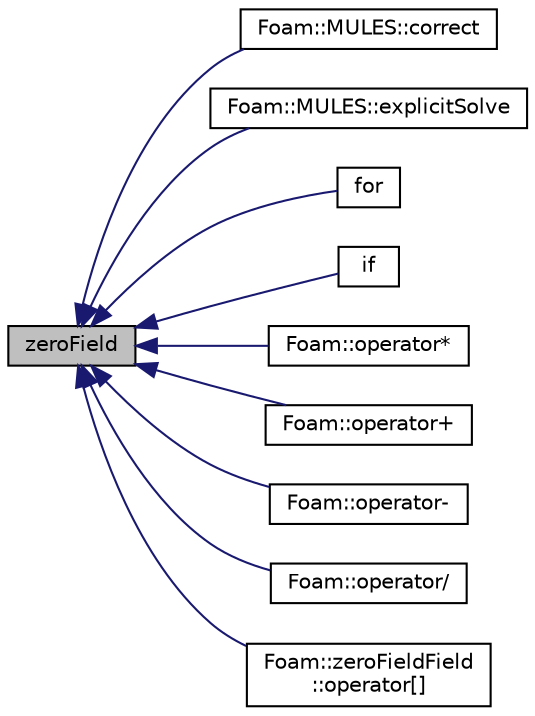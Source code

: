 digraph "zeroField"
{
  bgcolor="transparent";
  edge [fontname="Helvetica",fontsize="10",labelfontname="Helvetica",labelfontsize="10"];
  node [fontname="Helvetica",fontsize="10",shape=record];
  rankdir="LR";
  Node1 [label="zeroField",height=0.2,width=0.4,color="black", fillcolor="grey75", style="filled" fontcolor="black"];
  Node1 -> Node2 [dir="back",color="midnightblue",fontsize="10",style="solid",fontname="Helvetica"];
  Node2 [label="Foam::MULES::correct",height=0.2,width=0.4,color="black",URL="$namespaceFoam_1_1MULES.html#a9dfcf5123b382282b1b0df9261653132"];
  Node1 -> Node3 [dir="back",color="midnightblue",fontsize="10",style="solid",fontname="Helvetica"];
  Node3 [label="Foam::MULES::explicitSolve",height=0.2,width=0.4,color="black",URL="$namespaceFoam_1_1MULES.html#ad80f7a3f7f83c1be0a382eb457325995"];
  Node1 -> Node4 [dir="back",color="midnightblue",fontsize="10",style="solid",fontname="Helvetica"];
  Node4 [label="for",height=0.2,width=0.4,color="black",URL="$driftFluxFoam_2alphaEqn_8H.html#abf62427f7086d97acff425b47c4aa0a5"];
  Node1 -> Node5 [dir="back",color="midnightblue",fontsize="10",style="solid",fontname="Helvetica"];
  Node5 [label="if",height=0.2,width=0.4,color="black",URL="$driftFluxFoam_2alphaEqn_8H.html#ae7f6f0d4cfb1a33cc26db08d42ed5ade"];
  Node1 -> Node6 [dir="back",color="midnightblue",fontsize="10",style="solid",fontname="Helvetica"];
  Node6 [label="Foam::operator*",height=0.2,width=0.4,color="black",URL="$namespaceFoam.html#a1a9e6c1f172e039bff9e9835dec56d9d"];
  Node1 -> Node7 [dir="back",color="midnightblue",fontsize="10",style="solid",fontname="Helvetica"];
  Node7 [label="Foam::operator+",height=0.2,width=0.4,color="black",URL="$namespaceFoam.html#aa026dad094535cd2c4af28b1b849adf6"];
  Node1 -> Node8 [dir="back",color="midnightblue",fontsize="10",style="solid",fontname="Helvetica"];
  Node8 [label="Foam::operator-",height=0.2,width=0.4,color="black",URL="$namespaceFoam.html#abe07277cf7b6368762fd519eaff7f8bd"];
  Node1 -> Node9 [dir="back",color="midnightblue",fontsize="10",style="solid",fontname="Helvetica"];
  Node9 [label="Foam::operator/",height=0.2,width=0.4,color="black",URL="$namespaceFoam.html#a42d381f5ad66df41df6f6c601450d5ce"];
  Node1 -> Node10 [dir="back",color="midnightblue",fontsize="10",style="solid",fontname="Helvetica"];
  Node10 [label="Foam::zeroFieldField\l::operator[]",height=0.2,width=0.4,color="black",URL="$classFoam_1_1zeroFieldField.html#a27cf4da66f53162e7934bd63adaacd8b"];
}
